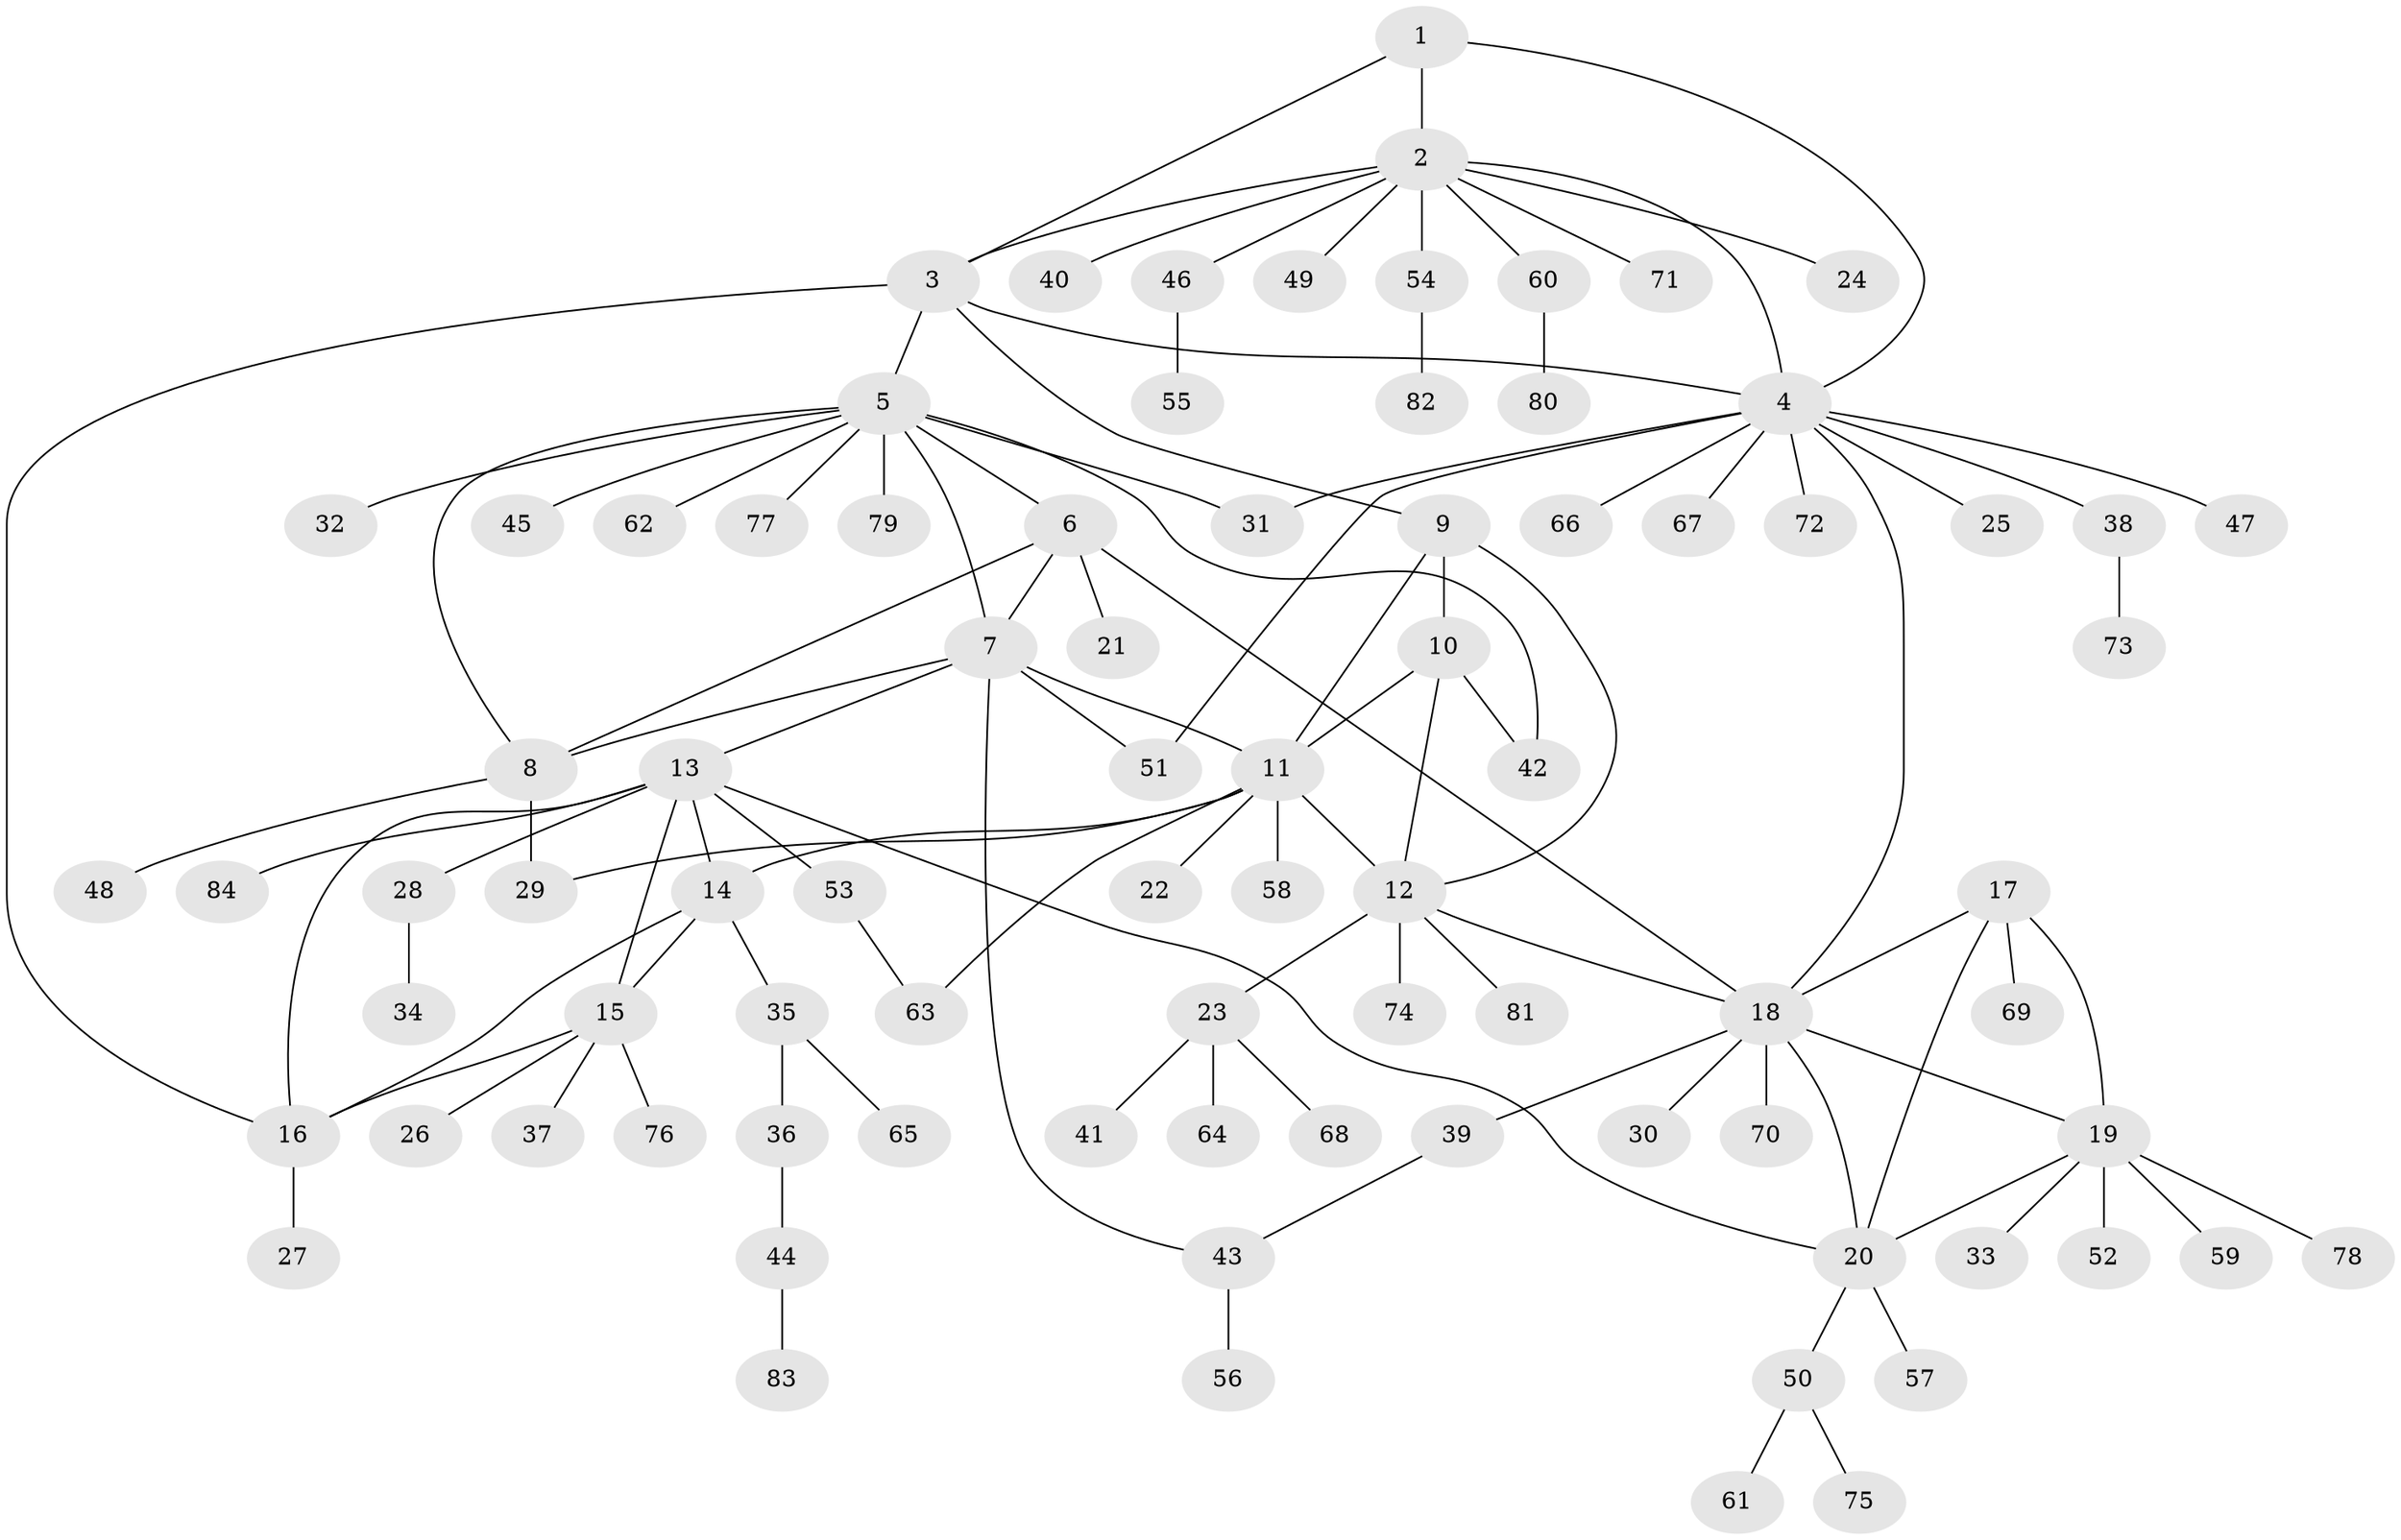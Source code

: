 // coarse degree distribution, {11: 0.015873015873015872, 8: 0.047619047619047616, 7: 0.031746031746031744, 10: 0.015873015873015872, 4: 0.031746031746031744, 12: 0.015873015873015872, 5: 0.031746031746031744, 2: 0.15873015873015872, 9: 0.015873015873015872, 1: 0.6031746031746031, 3: 0.031746031746031744}
// Generated by graph-tools (version 1.1) at 2025/24/03/03/25 07:24:17]
// undirected, 84 vertices, 110 edges
graph export_dot {
graph [start="1"]
  node [color=gray90,style=filled];
  1;
  2;
  3;
  4;
  5;
  6;
  7;
  8;
  9;
  10;
  11;
  12;
  13;
  14;
  15;
  16;
  17;
  18;
  19;
  20;
  21;
  22;
  23;
  24;
  25;
  26;
  27;
  28;
  29;
  30;
  31;
  32;
  33;
  34;
  35;
  36;
  37;
  38;
  39;
  40;
  41;
  42;
  43;
  44;
  45;
  46;
  47;
  48;
  49;
  50;
  51;
  52;
  53;
  54;
  55;
  56;
  57;
  58;
  59;
  60;
  61;
  62;
  63;
  64;
  65;
  66;
  67;
  68;
  69;
  70;
  71;
  72;
  73;
  74;
  75;
  76;
  77;
  78;
  79;
  80;
  81;
  82;
  83;
  84;
  1 -- 2;
  1 -- 3;
  1 -- 4;
  2 -- 3;
  2 -- 4;
  2 -- 24;
  2 -- 40;
  2 -- 46;
  2 -- 49;
  2 -- 54;
  2 -- 60;
  2 -- 71;
  3 -- 4;
  3 -- 5;
  3 -- 9;
  3 -- 16;
  4 -- 18;
  4 -- 25;
  4 -- 31;
  4 -- 38;
  4 -- 47;
  4 -- 51;
  4 -- 66;
  4 -- 67;
  4 -- 72;
  5 -- 6;
  5 -- 7;
  5 -- 8;
  5 -- 31;
  5 -- 32;
  5 -- 42;
  5 -- 45;
  5 -- 62;
  5 -- 77;
  5 -- 79;
  6 -- 7;
  6 -- 8;
  6 -- 18;
  6 -- 21;
  7 -- 8;
  7 -- 11;
  7 -- 13;
  7 -- 43;
  7 -- 51;
  8 -- 29;
  8 -- 48;
  9 -- 10;
  9 -- 11;
  9 -- 12;
  10 -- 11;
  10 -- 12;
  10 -- 42;
  11 -- 12;
  11 -- 14;
  11 -- 22;
  11 -- 29;
  11 -- 58;
  11 -- 63;
  12 -- 18;
  12 -- 23;
  12 -- 74;
  12 -- 81;
  13 -- 14;
  13 -- 15;
  13 -- 16;
  13 -- 20;
  13 -- 28;
  13 -- 53;
  13 -- 84;
  14 -- 15;
  14 -- 16;
  14 -- 35;
  15 -- 16;
  15 -- 26;
  15 -- 37;
  15 -- 76;
  16 -- 27;
  17 -- 18;
  17 -- 19;
  17 -- 20;
  17 -- 69;
  18 -- 19;
  18 -- 20;
  18 -- 30;
  18 -- 39;
  18 -- 70;
  19 -- 20;
  19 -- 33;
  19 -- 52;
  19 -- 59;
  19 -- 78;
  20 -- 50;
  20 -- 57;
  23 -- 41;
  23 -- 64;
  23 -- 68;
  28 -- 34;
  35 -- 36;
  35 -- 65;
  36 -- 44;
  38 -- 73;
  39 -- 43;
  43 -- 56;
  44 -- 83;
  46 -- 55;
  50 -- 61;
  50 -- 75;
  53 -- 63;
  54 -- 82;
  60 -- 80;
}
